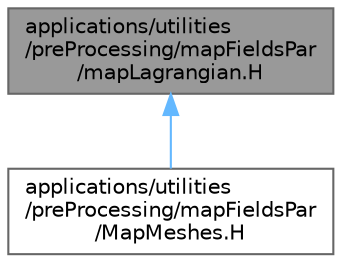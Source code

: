 digraph "applications/utilities/preProcessing/mapFieldsPar/mapLagrangian.H"
{
 // LATEX_PDF_SIZE
  bgcolor="transparent";
  edge [fontname=Helvetica,fontsize=10,labelfontname=Helvetica,labelfontsize=10];
  node [fontname=Helvetica,fontsize=10,shape=box,height=0.2,width=0.4];
  Node1 [id="Node000001",label="applications/utilities\l/preProcessing/mapFieldsPar\l/mapLagrangian.H",height=0.2,width=0.4,color="gray40", fillcolor="grey60", style="filled", fontcolor="black",tooltip="Maps lagrangian positions and fields."];
  Node1 -> Node2 [id="edge1_Node000001_Node000002",dir="back",color="steelblue1",style="solid",tooltip=" "];
  Node2 [id="Node000002",label="applications/utilities\l/preProcessing/mapFieldsPar\l/MapMeshes.H",height=0.2,width=0.4,color="grey40", fillcolor="white", style="filled",URL="$mapFieldsPar_2MapMeshes_8H.html",tooltip=" "];
}
